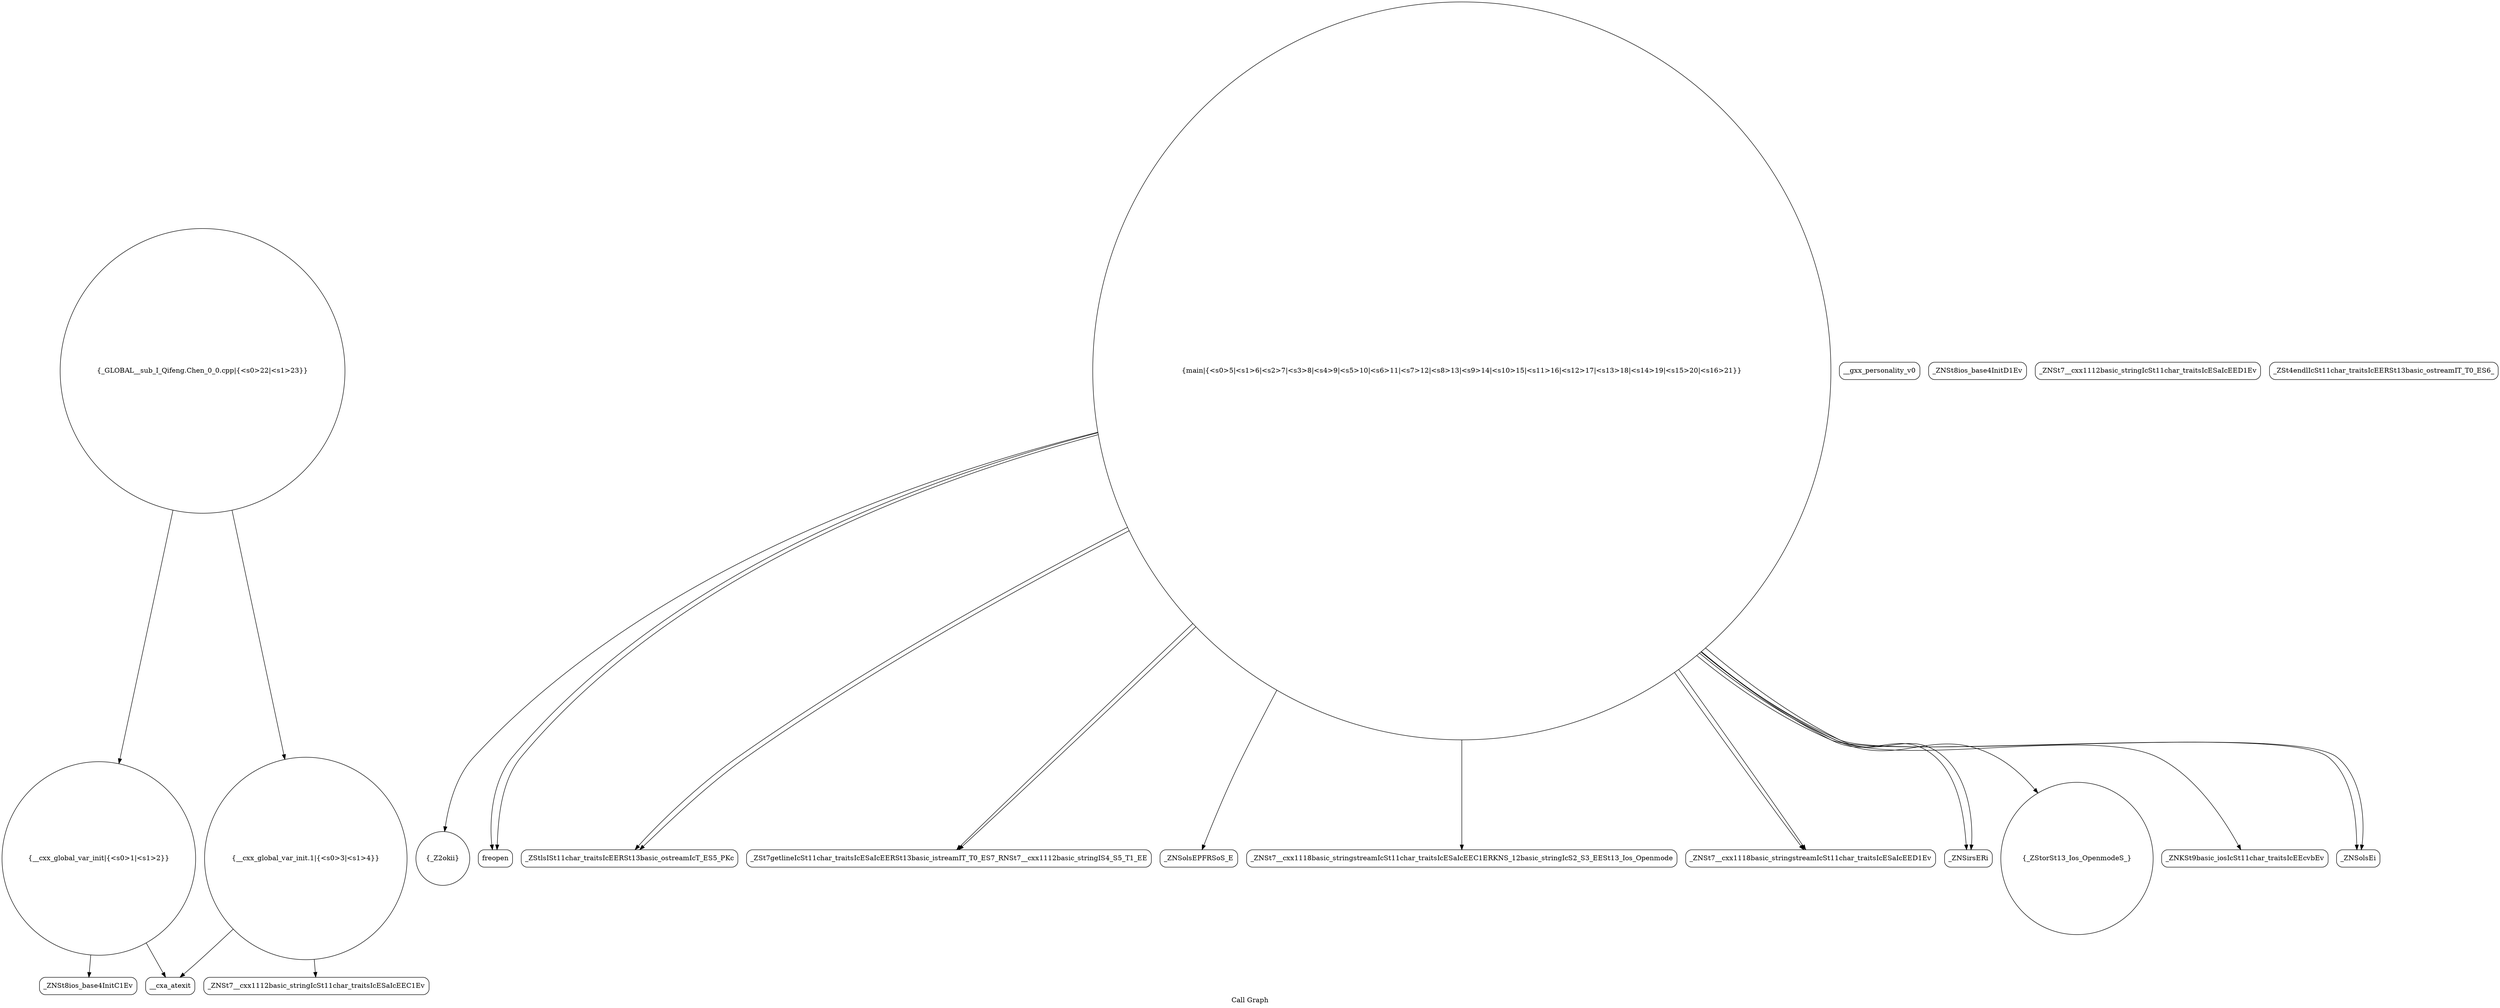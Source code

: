 digraph "Call Graph" {
	label="Call Graph";

	Node0x562be6c60a60 [shape=record,shape=circle,label="{__cxx_global_var_init|{<s0>1|<s1>2}}"];
	Node0x562be6c60a60:s0 -> Node0x562be6c60ae0[color=black];
	Node0x562be6c60a60:s1 -> Node0x562be6ca8ec0[color=black];
	Node0x562be6ca90c0 [shape=record,shape=circle,label="{_Z2okii}"];
	Node0x562be6ca9440 [shape=record,shape=Mrecord,label="{__gxx_personality_v0}"];
	Node0x562be6ca97c0 [shape=record,shape=circle,label="{_GLOBAL__sub_I_Qifeng.Chen_0_0.cpp|{<s0>22|<s1>23}}"];
	Node0x562be6ca97c0:s0 -> Node0x562be6c60a60[color=black];
	Node0x562be6ca97c0:s1 -> Node0x562be6ca8f40[color=black];
	Node0x562be6ca8e40 [shape=record,shape=Mrecord,label="{_ZNSt8ios_base4InitD1Ev}"];
	Node0x562be6ca91c0 [shape=record,shape=Mrecord,label="{freopen}"];
	Node0x562be6ca9540 [shape=record,shape=Mrecord,label="{_ZStlsISt11char_traitsIcEERSt13basic_ostreamIcT_ES5_PKc}"];
	Node0x562be6ca8f40 [shape=record,shape=circle,label="{__cxx_global_var_init.1|{<s0>3|<s1>4}}"];
	Node0x562be6ca8f40:s0 -> Node0x562be6ca8fc0[color=black];
	Node0x562be6ca8f40:s1 -> Node0x562be6ca8ec0[color=black];
	Node0x562be6ca92c0 [shape=record,shape=Mrecord,label="{_ZSt7getlineIcSt11char_traitsIcESaIcEERSt13basic_istreamIT_T0_ES7_RNSt7__cxx1112basic_stringIS4_S5_T1_EE}"];
	Node0x562be6ca9640 [shape=record,shape=Mrecord,label="{_ZNSolsEPFRSoS_E}"];
	Node0x562be6ca9040 [shape=record,shape=Mrecord,label="{_ZNSt7__cxx1112basic_stringIcSt11char_traitsIcESaIcEED1Ev}"];
	Node0x562be6ca93c0 [shape=record,shape=Mrecord,label="{_ZNSt7__cxx1118basic_stringstreamIcSt11char_traitsIcESaIcEEC1ERKNS_12basic_stringIcS2_S3_EESt13_Ios_Openmode}"];
	Node0x562be6ca9740 [shape=record,shape=Mrecord,label="{_ZNSt7__cxx1118basic_stringstreamIcSt11char_traitsIcESaIcEED1Ev}"];
	Node0x562be6c60ae0 [shape=record,shape=Mrecord,label="{_ZNSt8ios_base4InitC1Ev}"];
	Node0x562be6ca9140 [shape=record,shape=circle,label="{main|{<s0>5|<s1>6|<s2>7|<s3>8|<s4>9|<s5>10|<s6>11|<s7>12|<s8>13|<s9>14|<s10>15|<s11>16|<s12>17|<s13>18|<s14>19|<s15>20|<s16>21}}"];
	Node0x562be6ca9140:s0 -> Node0x562be6ca91c0[color=black];
	Node0x562be6ca9140:s1 -> Node0x562be6ca91c0[color=black];
	Node0x562be6ca9140:s2 -> Node0x562be6ca9240[color=black];
	Node0x562be6ca9140:s3 -> Node0x562be6ca92c0[color=black];
	Node0x562be6ca9140:s4 -> Node0x562be6ca92c0[color=black];
	Node0x562be6ca9140:s5 -> Node0x562be6ca9340[color=black];
	Node0x562be6ca9140:s6 -> Node0x562be6ca93c0[color=black];
	Node0x562be6ca9140:s7 -> Node0x562be6ca9240[color=black];
	Node0x562be6ca9140:s8 -> Node0x562be6ca94c0[color=black];
	Node0x562be6ca9140:s9 -> Node0x562be6ca9740[color=black];
	Node0x562be6ca9140:s10 -> Node0x562be6ca9540[color=black];
	Node0x562be6ca9140:s11 -> Node0x562be6ca95c0[color=black];
	Node0x562be6ca9140:s12 -> Node0x562be6ca9540[color=black];
	Node0x562be6ca9140:s13 -> Node0x562be6ca90c0[color=black];
	Node0x562be6ca9140:s14 -> Node0x562be6ca95c0[color=black];
	Node0x562be6ca9140:s15 -> Node0x562be6ca9640[color=black];
	Node0x562be6ca9140:s16 -> Node0x562be6ca9740[color=black];
	Node0x562be6ca94c0 [shape=record,shape=Mrecord,label="{_ZNKSt9basic_iosIcSt11char_traitsIcEEcvbEv}"];
	Node0x562be6ca8ec0 [shape=record,shape=Mrecord,label="{__cxa_atexit}"];
	Node0x562be6ca9240 [shape=record,shape=Mrecord,label="{_ZNSirsERi}"];
	Node0x562be6ca95c0 [shape=record,shape=Mrecord,label="{_ZNSolsEi}"];
	Node0x562be6ca8fc0 [shape=record,shape=Mrecord,label="{_ZNSt7__cxx1112basic_stringIcSt11char_traitsIcESaIcEEC1Ev}"];
	Node0x562be6ca9340 [shape=record,shape=circle,label="{_ZStorSt13_Ios_OpenmodeS_}"];
	Node0x562be6ca96c0 [shape=record,shape=Mrecord,label="{_ZSt4endlIcSt11char_traitsIcEERSt13basic_ostreamIT_T0_ES6_}"];
}
